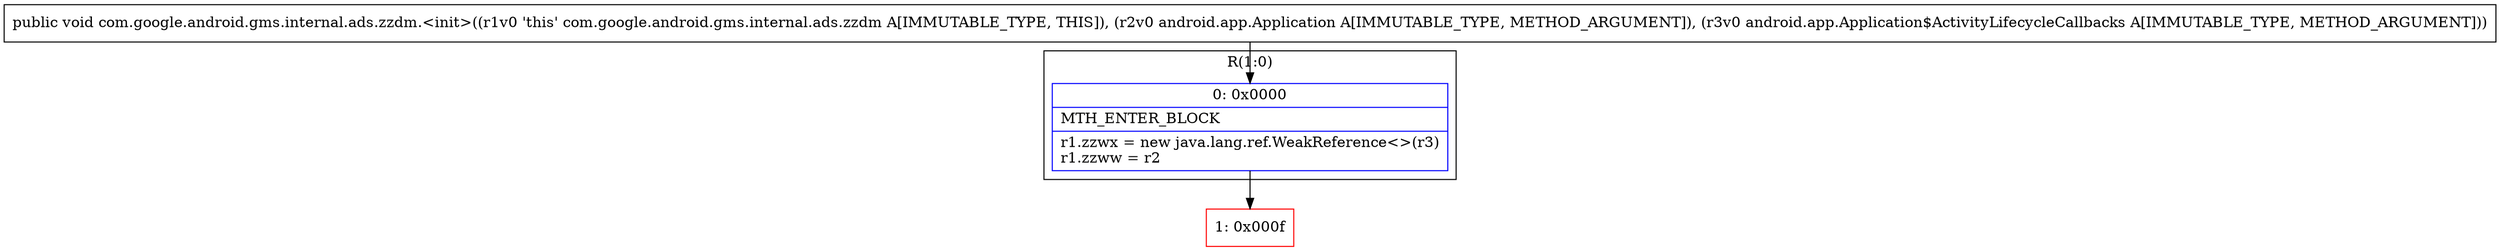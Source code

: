 digraph "CFG forcom.google.android.gms.internal.ads.zzdm.\<init\>(Landroid\/app\/Application;Landroid\/app\/Application$ActivityLifecycleCallbacks;)V" {
subgraph cluster_Region_500936911 {
label = "R(1:0)";
node [shape=record,color=blue];
Node_0 [shape=record,label="{0\:\ 0x0000|MTH_ENTER_BLOCK\l|r1.zzwx = new java.lang.ref.WeakReference\<\>(r3)\lr1.zzww = r2\l}"];
}
Node_1 [shape=record,color=red,label="{1\:\ 0x000f}"];
MethodNode[shape=record,label="{public void com.google.android.gms.internal.ads.zzdm.\<init\>((r1v0 'this' com.google.android.gms.internal.ads.zzdm A[IMMUTABLE_TYPE, THIS]), (r2v0 android.app.Application A[IMMUTABLE_TYPE, METHOD_ARGUMENT]), (r3v0 android.app.Application$ActivityLifecycleCallbacks A[IMMUTABLE_TYPE, METHOD_ARGUMENT])) }"];
MethodNode -> Node_0;
Node_0 -> Node_1;
}

